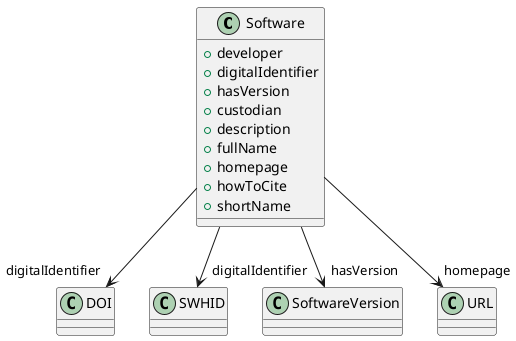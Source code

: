 @startuml
class Software {
+developer
+digitalIdentifier
+hasVersion
+custodian
+description
+fullName
+homepage
+howToCite
+shortName

}
Software -d-> "digitalIdentifier" DOI
Software -d-> "digitalIdentifier" SWHID
Software -d-> "hasVersion" SoftwareVersion
Software -d-> "homepage" URL

@enduml